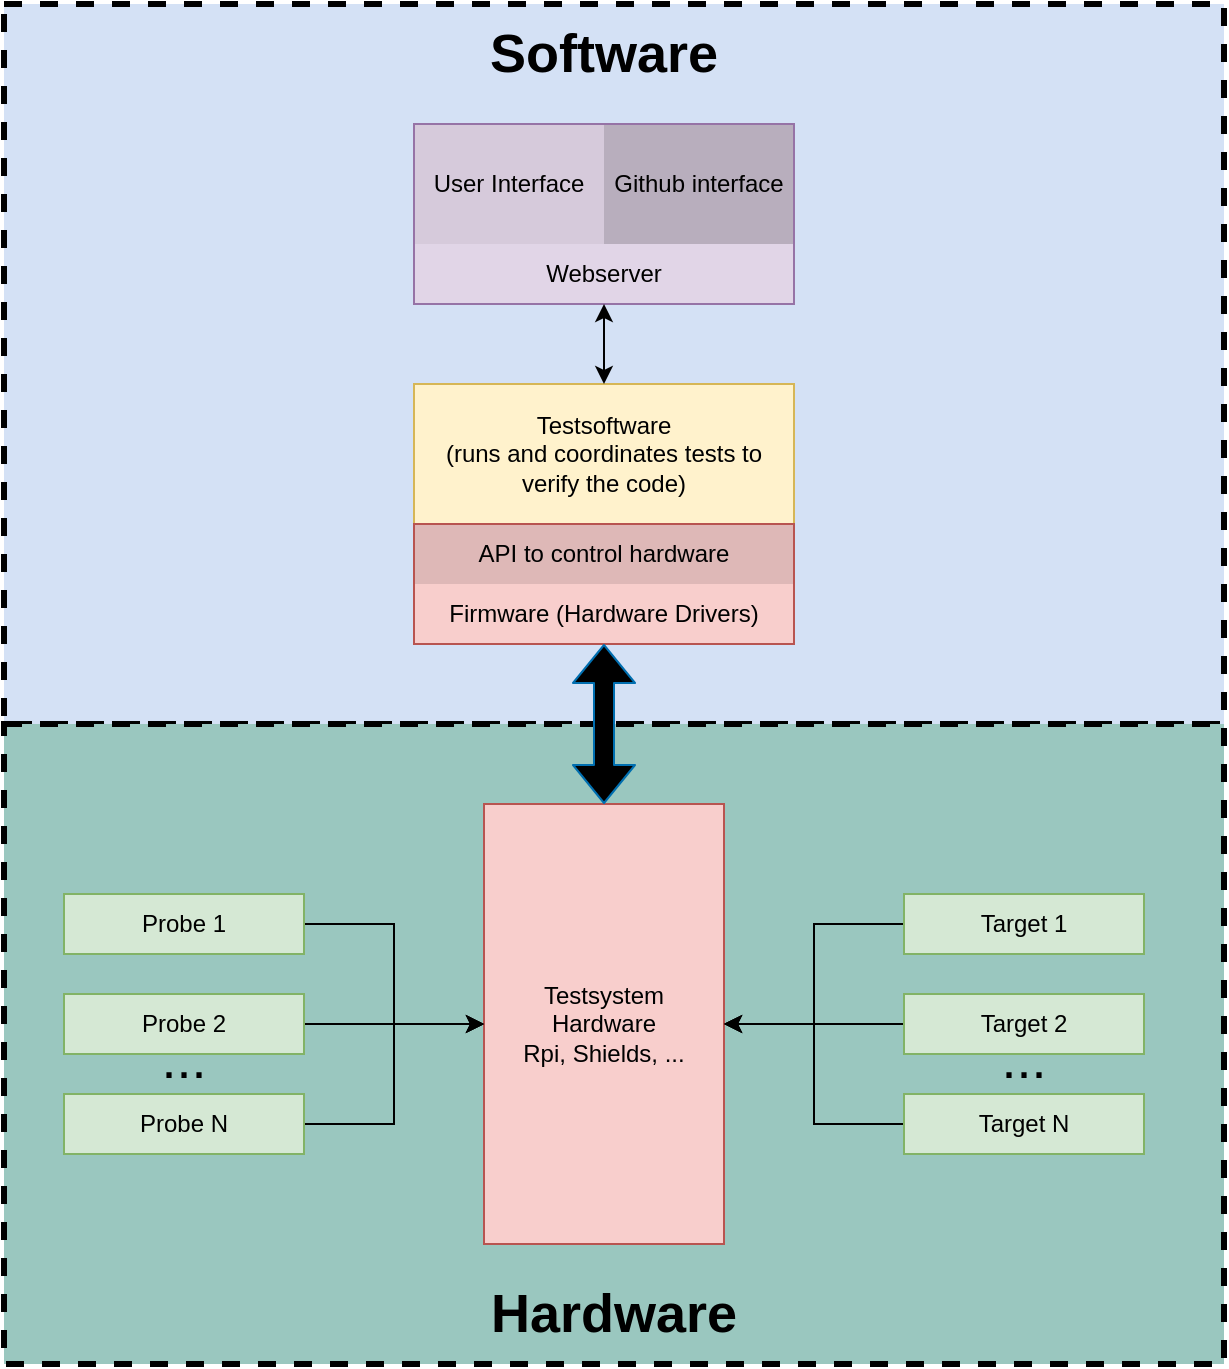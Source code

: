 <mxfile version="15.0.3" type="device"><diagram id="rcxN051MA0u63kKgPqeU" name="Page-1"><mxGraphModel dx="1548" dy="2130" grid="1" gridSize="10" guides="1" tooltips="1" connect="1" arrows="1" fold="1" page="1" pageScale="1" pageWidth="827" pageHeight="1169" math="0" shadow="0"><root><mxCell id="0"/><mxCell id="1" parent="0"/><mxCell id="TUzgMI9DuYvfXA-TFwAe-21" value="" style="rounded=0;whiteSpace=wrap;html=1;strokeWidth=3;dashed=1;fillColor=#D4E1F5;" vertex="1" parent="1"><mxGeometry x="109" y="245" width="610" height="360" as="geometry"/></mxCell><mxCell id="TUzgMI9DuYvfXA-TFwAe-43" value="User Interface" style="rounded=0;whiteSpace=wrap;html=1;strokeColor=none;fillColor=#D6CADB;" vertex="1" parent="1"><mxGeometry x="314" y="305" width="95" height="60" as="geometry"/></mxCell><mxCell id="TUzgMI9DuYvfXA-TFwAe-44" value="Github interface" style="rounded=0;whiteSpace=wrap;html=1;strokeColor=none;fillColor=#B8AEBD;" vertex="1" parent="1"><mxGeometry x="409" y="305" width="95" height="60" as="geometry"/></mxCell><mxCell id="TUzgMI9DuYvfXA-TFwAe-37" value="Webserver" style="rounded=0;whiteSpace=wrap;html=1;fillColor=#e1d5e7;strokeColor=none;" vertex="1" parent="1"><mxGeometry x="314" y="365" width="190" height="30" as="geometry"/></mxCell><mxCell id="TUzgMI9DuYvfXA-TFwAe-45" value="" style="rounded=0;whiteSpace=wrap;html=1;fillColor=none;strokeColor=#9673A6;" vertex="1" parent="1"><mxGeometry x="314" y="305" width="190" height="90" as="geometry"/></mxCell><mxCell id="TUzgMI9DuYvfXA-TFwAe-33" value="Testsoftware &lt;br&gt;(runs and coordinates tests to verify the code)" style="rounded=0;whiteSpace=wrap;html=1;fillColor=#fff2cc;strokeColor=#d6b656;" vertex="1" parent="1"><mxGeometry x="314" y="435" width="190" height="70" as="geometry"/></mxCell><mxCell id="TUzgMI9DuYvfXA-TFwAe-25" value="Firmware (Hardware Drivers)" style="rounded=0;whiteSpace=wrap;html=1;fillColor=#f8cecc;strokeColor=none;" vertex="1" parent="1"><mxGeometry x="314" y="535" width="190" height="30" as="geometry"/></mxCell><mxCell id="TUzgMI9DuYvfXA-TFwAe-28" value="API to control hardware" style="rounded=0;whiteSpace=wrap;html=1;strokeColor=none;fillColor=#DEB8B7;" vertex="1" parent="1"><mxGeometry x="314" y="505" width="190" height="30" as="geometry"/></mxCell><mxCell id="TUzgMI9DuYvfXA-TFwAe-29" value="" style="rounded=0;whiteSpace=wrap;html=1;fontSize=27;strokeWidth=1;gradientColor=none;verticalAlign=middle;fillColor=none;strokeColor=#B85450;" vertex="1" parent="1"><mxGeometry x="314" y="505" width="190" height="60" as="geometry"/></mxCell><mxCell id="TUzgMI9DuYvfXA-TFwAe-19" value="" style="rounded=0;whiteSpace=wrap;html=1;strokeWidth=3;dashed=1;fillColor=#9AC7BF;" vertex="1" parent="1"><mxGeometry x="109" y="605" width="610" height="320" as="geometry"/></mxCell><mxCell id="TUzgMI9DuYvfXA-TFwAe-4" value="Testsystem&lt;br&gt;Hardware&lt;br&gt;Rpi, Shields, ..." style="rounded=0;whiteSpace=wrap;html=1;fillColor=#f8cecc;strokeColor=#b85450;" vertex="1" parent="1"><mxGeometry x="349" y="645" width="120" height="220" as="geometry"/></mxCell><mxCell id="TUzgMI9DuYvfXA-TFwAe-12" style="edgeStyle=orthogonalEdgeStyle;rounded=0;orthogonalLoop=1;jettySize=auto;html=1;entryX=0;entryY=0.5;entryDx=0;entryDy=0;" edge="1" parent="1" source="TUzgMI9DuYvfXA-TFwAe-5" target="TUzgMI9DuYvfXA-TFwAe-4"><mxGeometry relative="1" as="geometry"/></mxCell><mxCell id="TUzgMI9DuYvfXA-TFwAe-5" value="Probe 1" style="rounded=0;whiteSpace=wrap;html=1;fillColor=#d5e8d4;strokeColor=#82b366;" vertex="1" parent="1"><mxGeometry x="139" y="690" width="120" height="30" as="geometry"/></mxCell><mxCell id="TUzgMI9DuYvfXA-TFwAe-13" value="" style="edgeStyle=orthogonalEdgeStyle;rounded=0;orthogonalLoop=1;jettySize=auto;html=1;" edge="1" parent="1" source="TUzgMI9DuYvfXA-TFwAe-6" target="TUzgMI9DuYvfXA-TFwAe-4"><mxGeometry relative="1" as="geometry"/></mxCell><mxCell id="TUzgMI9DuYvfXA-TFwAe-6" value="Probe 2" style="rounded=0;whiteSpace=wrap;html=1;fillColor=#d5e8d4;strokeColor=#82b366;" vertex="1" parent="1"><mxGeometry x="139" y="740" width="120" height="30" as="geometry"/></mxCell><mxCell id="TUzgMI9DuYvfXA-TFwAe-14" value="" style="edgeStyle=orthogonalEdgeStyle;rounded=0;orthogonalLoop=1;jettySize=auto;html=1;" edge="1" parent="1" source="TUzgMI9DuYvfXA-TFwAe-7" target="TUzgMI9DuYvfXA-TFwAe-4"><mxGeometry relative="1" as="geometry"/></mxCell><mxCell id="TUzgMI9DuYvfXA-TFwAe-7" value="Probe N" style="rounded=0;whiteSpace=wrap;html=1;fillColor=#d5e8d4;strokeColor=#82b366;" vertex="1" parent="1"><mxGeometry x="139" y="790" width="120" height="30" as="geometry"/></mxCell><mxCell id="TUzgMI9DuYvfXA-TFwAe-15" value="" style="edgeStyle=orthogonalEdgeStyle;rounded=0;orthogonalLoop=1;jettySize=auto;html=1;" edge="1" parent="1" source="TUzgMI9DuYvfXA-TFwAe-9" target="TUzgMI9DuYvfXA-TFwAe-4"><mxGeometry relative="1" as="geometry"/></mxCell><mxCell id="TUzgMI9DuYvfXA-TFwAe-9" value="Target 1" style="rounded=0;whiteSpace=wrap;html=1;fillColor=#d5e8d4;strokeColor=#82b366;" vertex="1" parent="1"><mxGeometry x="559" y="690" width="120" height="30" as="geometry"/></mxCell><mxCell id="TUzgMI9DuYvfXA-TFwAe-16" value="" style="edgeStyle=orthogonalEdgeStyle;rounded=0;orthogonalLoop=1;jettySize=auto;html=1;" edge="1" parent="1" source="TUzgMI9DuYvfXA-TFwAe-10" target="TUzgMI9DuYvfXA-TFwAe-4"><mxGeometry relative="1" as="geometry"/></mxCell><mxCell id="TUzgMI9DuYvfXA-TFwAe-10" value="Target 2" style="rounded=0;whiteSpace=wrap;html=1;fillColor=#d5e8d4;strokeColor=#82b366;" vertex="1" parent="1"><mxGeometry x="559" y="740" width="120" height="30" as="geometry"/></mxCell><mxCell id="TUzgMI9DuYvfXA-TFwAe-17" value="" style="edgeStyle=orthogonalEdgeStyle;rounded=0;orthogonalLoop=1;jettySize=auto;html=1;" edge="1" parent="1" source="TUzgMI9DuYvfXA-TFwAe-11" target="TUzgMI9DuYvfXA-TFwAe-4"><mxGeometry relative="1" as="geometry"/></mxCell><mxCell id="TUzgMI9DuYvfXA-TFwAe-11" value="Target N" style="rounded=0;whiteSpace=wrap;html=1;fillColor=#d5e8d4;strokeColor=#82b366;" vertex="1" parent="1"><mxGeometry x="559" y="790" width="120" height="30" as="geometry"/></mxCell><mxCell id="TUzgMI9DuYvfXA-TFwAe-20" value="Hardware" style="text;html=1;strokeColor=none;fillColor=none;align=center;verticalAlign=middle;whiteSpace=wrap;rounded=0;dashed=1;fontSize=27;fontStyle=1" vertex="1" parent="1"><mxGeometry x="274" y="895" width="280" height="10" as="geometry"/></mxCell><mxCell id="TUzgMI9DuYvfXA-TFwAe-22" value="Software" style="text;html=1;strokeColor=none;fillColor=none;align=center;verticalAlign=middle;whiteSpace=wrap;rounded=0;dashed=1;fontSize=27;fontStyle=1" vertex="1" parent="1"><mxGeometry x="269" y="265" width="280" height="10" as="geometry"/></mxCell><mxCell id="TUzgMI9DuYvfXA-TFwAe-26" value="" style="shape=flexArrow;endArrow=classic;startArrow=classic;html=1;fontSize=27;entryX=0.5;entryY=1;entryDx=0;entryDy=0;strokeColor=#006EAF;fillColor=#000000;" edge="1" parent="1" target="TUzgMI9DuYvfXA-TFwAe-25"><mxGeometry width="100" height="100" relative="1" as="geometry"><mxPoint x="409" y="645" as="sourcePoint"/><mxPoint x="408.5" y="585" as="targetPoint"/></mxGeometry></mxCell><mxCell id="TUzgMI9DuYvfXA-TFwAe-35" value="..." style="text;html=1;strokeColor=none;fillColor=none;align=center;verticalAlign=middle;whiteSpace=wrap;rounded=0;fontSize=27;" vertex="1" parent="1"><mxGeometry x="179" y="763" width="40" height="20" as="geometry"/></mxCell><mxCell id="TUzgMI9DuYvfXA-TFwAe-36" value="..." style="text;html=1;strokeColor=none;fillColor=none;align=center;verticalAlign=middle;whiteSpace=wrap;rounded=0;fontSize=27;" vertex="1" parent="1"><mxGeometry x="599" y="763" width="40" height="20" as="geometry"/></mxCell><mxCell id="TUzgMI9DuYvfXA-TFwAe-42" style="edgeStyle=orthogonalEdgeStyle;rounded=0;orthogonalLoop=1;jettySize=auto;html=1;entryX=0.5;entryY=0;entryDx=0;entryDy=0;fontSize=27;fillColor=#000000;startArrow=classic;startFill=1;" edge="1" parent="1" source="TUzgMI9DuYvfXA-TFwAe-37" target="TUzgMI9DuYvfXA-TFwAe-33"><mxGeometry relative="1" as="geometry"/></mxCell><mxCell id="TUzgMI9DuYvfXA-TFwAe-40" style="edgeStyle=orthogonalEdgeStyle;rounded=0;orthogonalLoop=1;jettySize=auto;html=1;exitX=0.5;exitY=1;exitDx=0;exitDy=0;fontSize=27;fillColor=#000000;" edge="1" parent="1" source="TUzgMI9DuYvfXA-TFwAe-37" target="TUzgMI9DuYvfXA-TFwAe-37"><mxGeometry relative="1" as="geometry"/></mxCell></root></mxGraphModel></diagram></mxfile>